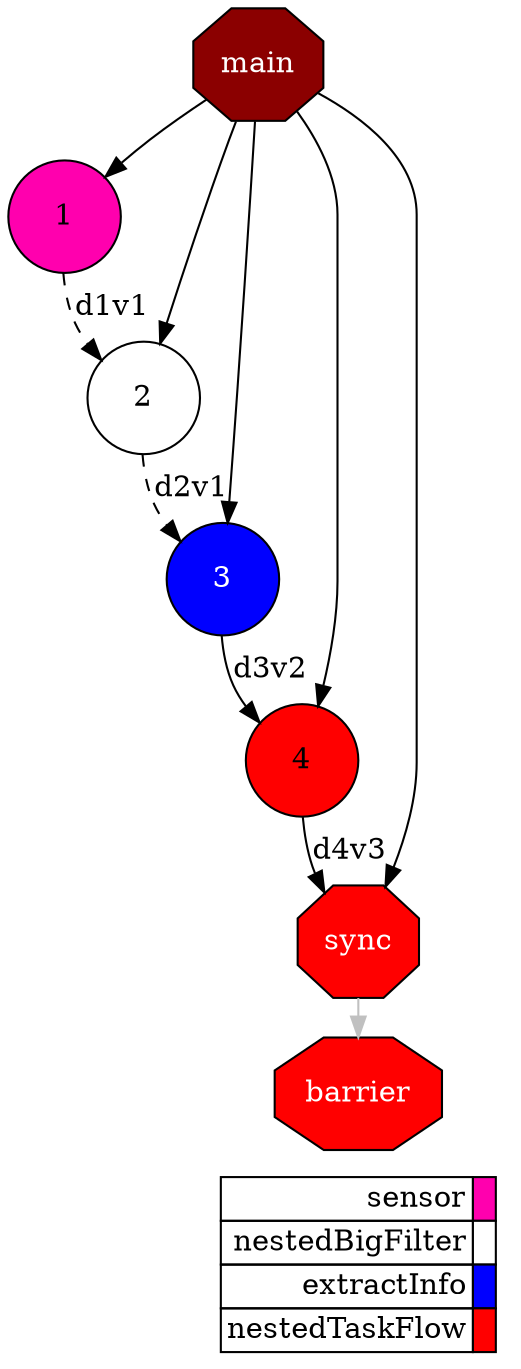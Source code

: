 digraph {
  rankdir=TB;
  labeljust="l";
  compound= true;
  subgraph dependence_graph {
    ranksep=0.20;
    node[height=0.75];

Synchro0[label="main", shape=octagon, style=filled fillcolor="#8B0000" fontcolor="#FFFFFF"];
1[shape=circle, style=filled fillcolor="#ff00ae" fontcolor="#000000"];
Synchro0 -> 1;
2[shape=circle, style=filled fillcolor="#ffffff" fontcolor="#000000"];
1 -> 2 [style=dashed, label="d1v1"];
Synchro0 -> 2;
3[shape=circle, style=filled fillcolor="#0000ff" fontcolor="#ffffff"];
2 -> 3 [style=dashed, label="d2v1"];
Synchro0 -> 3;
4[shape=circle, style=filled fillcolor="#ff0000" fontcolor="#000000"];
3 -> 4 [label="d3v2"];
Synchro0 -> 4;
Synchro1[label="sync", shape=octagon, style=filled fillcolor="#ff0000" fontcolor="#FFFFFF"];
Synchro0 -> Synchro1;
4 -> Synchro1 [label="d4v3"];
Synchro2[label="barrier", shape=octagon, style=filled fillcolor="#ff0000" fontcolor="#FFFFFF"];
Synchro1 -> Synchro2 [color=grey];  }
  subgraph legend {
    rank=sink;
    node [shape=plaintext, height=0.75];
    ranksep=0.20;
    label = "Legend";
    key [label=<
      <table border="0" cellpadding="2" cellspacing="0" cellborder="1">
<tr>
<td align="right">sensor</td>
<td bgcolor="#ff00ae">&nbsp;</td>
</tr>
<tr>
<td align="right">nestedBigFilter</td>
<td bgcolor="#ffffff">&nbsp;</td>
</tr>
<tr>
<td align="right">extractInfo</td>
<td bgcolor="#0000ff">&nbsp;</td>
</tr>
<tr>
<td align="right">nestedTaskFlow</td>
<td bgcolor="#ff0000">&nbsp;</td>
</tr>
      </table>
    >]
  }
}
